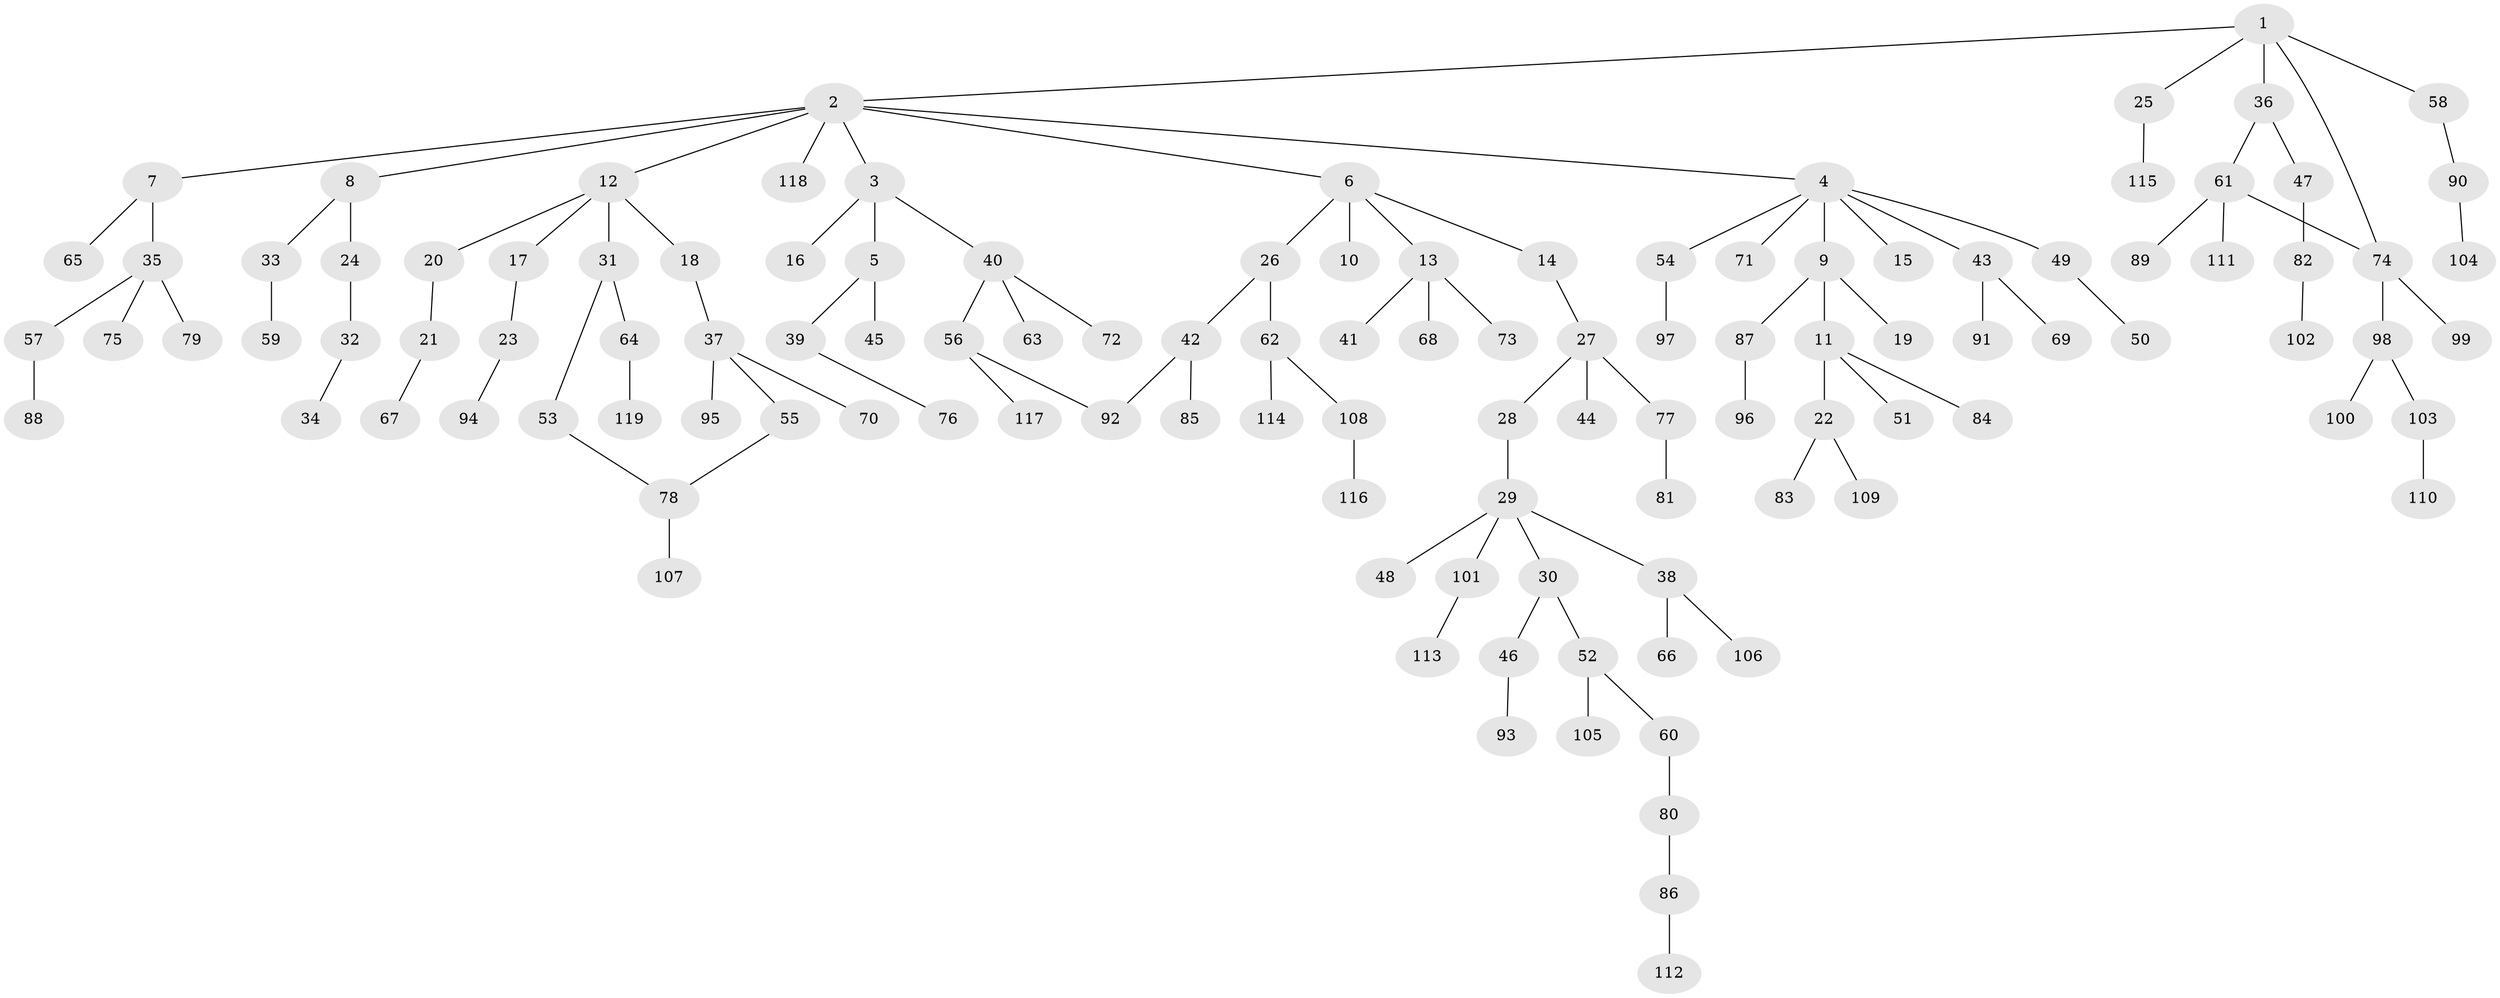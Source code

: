 // Generated by graph-tools (version 1.1) at 2025/25/03/09/25 03:25:32]
// undirected, 119 vertices, 121 edges
graph export_dot {
graph [start="1"]
  node [color=gray90,style=filled];
  1;
  2;
  3;
  4;
  5;
  6;
  7;
  8;
  9;
  10;
  11;
  12;
  13;
  14;
  15;
  16;
  17;
  18;
  19;
  20;
  21;
  22;
  23;
  24;
  25;
  26;
  27;
  28;
  29;
  30;
  31;
  32;
  33;
  34;
  35;
  36;
  37;
  38;
  39;
  40;
  41;
  42;
  43;
  44;
  45;
  46;
  47;
  48;
  49;
  50;
  51;
  52;
  53;
  54;
  55;
  56;
  57;
  58;
  59;
  60;
  61;
  62;
  63;
  64;
  65;
  66;
  67;
  68;
  69;
  70;
  71;
  72;
  73;
  74;
  75;
  76;
  77;
  78;
  79;
  80;
  81;
  82;
  83;
  84;
  85;
  86;
  87;
  88;
  89;
  90;
  91;
  92;
  93;
  94;
  95;
  96;
  97;
  98;
  99;
  100;
  101;
  102;
  103;
  104;
  105;
  106;
  107;
  108;
  109;
  110;
  111;
  112;
  113;
  114;
  115;
  116;
  117;
  118;
  119;
  1 -- 2;
  1 -- 25;
  1 -- 36;
  1 -- 58;
  1 -- 74;
  2 -- 3;
  2 -- 4;
  2 -- 6;
  2 -- 7;
  2 -- 8;
  2 -- 12;
  2 -- 118;
  3 -- 5;
  3 -- 16;
  3 -- 40;
  4 -- 9;
  4 -- 15;
  4 -- 43;
  4 -- 49;
  4 -- 54;
  4 -- 71;
  5 -- 39;
  5 -- 45;
  6 -- 10;
  6 -- 13;
  6 -- 14;
  6 -- 26;
  7 -- 35;
  7 -- 65;
  8 -- 24;
  8 -- 33;
  9 -- 11;
  9 -- 19;
  9 -- 87;
  11 -- 22;
  11 -- 51;
  11 -- 84;
  12 -- 17;
  12 -- 18;
  12 -- 20;
  12 -- 31;
  13 -- 41;
  13 -- 68;
  13 -- 73;
  14 -- 27;
  17 -- 23;
  18 -- 37;
  20 -- 21;
  21 -- 67;
  22 -- 83;
  22 -- 109;
  23 -- 94;
  24 -- 32;
  25 -- 115;
  26 -- 42;
  26 -- 62;
  27 -- 28;
  27 -- 44;
  27 -- 77;
  28 -- 29;
  29 -- 30;
  29 -- 38;
  29 -- 48;
  29 -- 101;
  30 -- 46;
  30 -- 52;
  31 -- 53;
  31 -- 64;
  32 -- 34;
  33 -- 59;
  35 -- 57;
  35 -- 75;
  35 -- 79;
  36 -- 47;
  36 -- 61;
  37 -- 55;
  37 -- 70;
  37 -- 95;
  38 -- 66;
  38 -- 106;
  39 -- 76;
  40 -- 56;
  40 -- 63;
  40 -- 72;
  42 -- 85;
  42 -- 92;
  43 -- 69;
  43 -- 91;
  46 -- 93;
  47 -- 82;
  49 -- 50;
  52 -- 60;
  52 -- 105;
  53 -- 78;
  54 -- 97;
  55 -- 78;
  56 -- 117;
  56 -- 92;
  57 -- 88;
  58 -- 90;
  60 -- 80;
  61 -- 74;
  61 -- 89;
  61 -- 111;
  62 -- 108;
  62 -- 114;
  64 -- 119;
  74 -- 98;
  74 -- 99;
  77 -- 81;
  78 -- 107;
  80 -- 86;
  82 -- 102;
  86 -- 112;
  87 -- 96;
  90 -- 104;
  98 -- 100;
  98 -- 103;
  101 -- 113;
  103 -- 110;
  108 -- 116;
}
